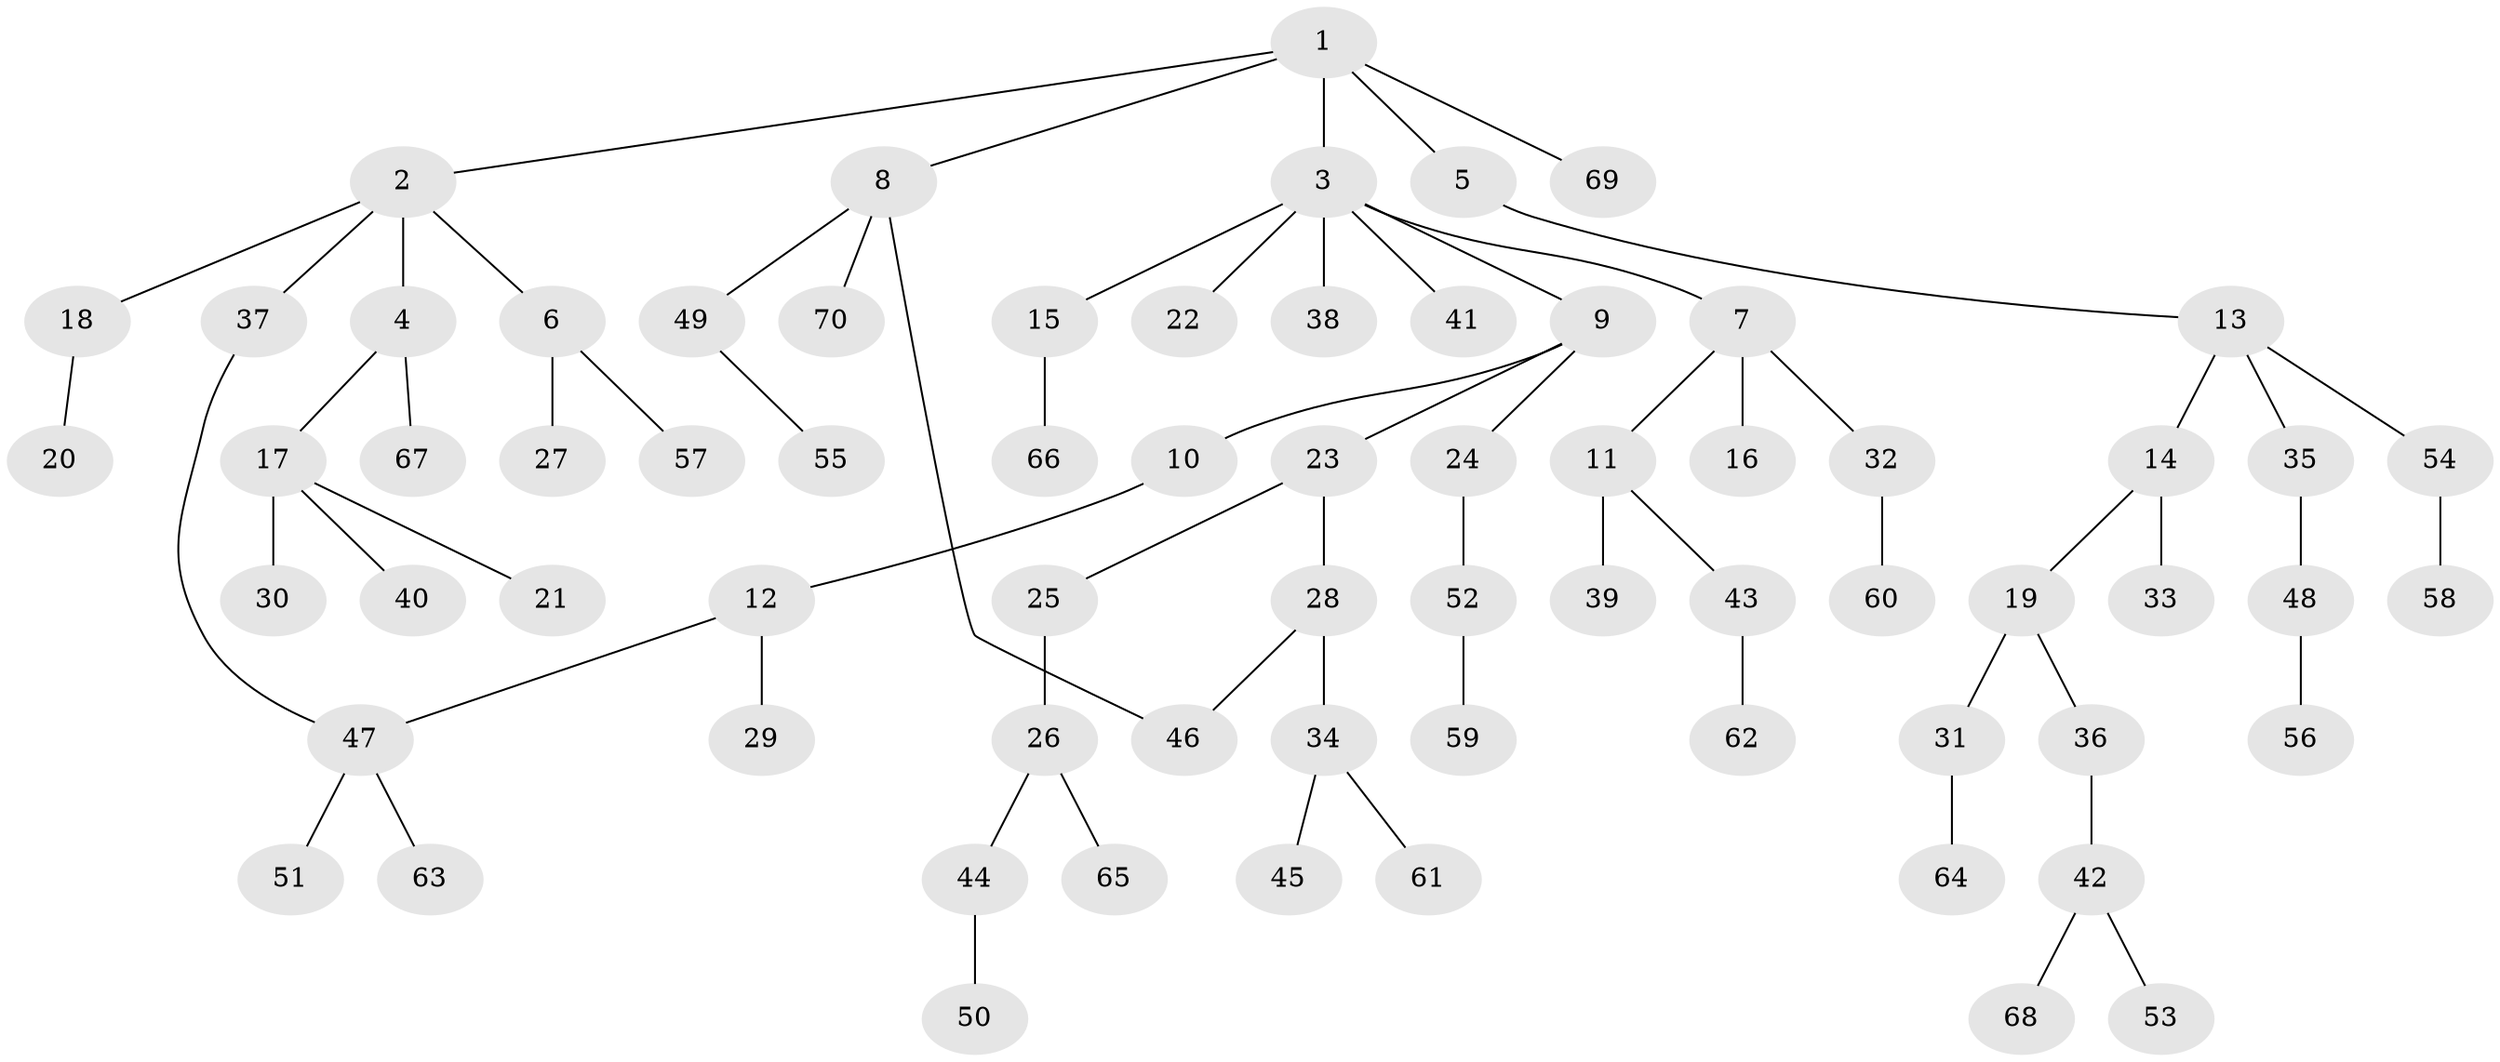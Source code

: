 // Generated by graph-tools (version 1.1) at 2025/34/03/09/25 02:34:28]
// undirected, 70 vertices, 71 edges
graph export_dot {
graph [start="1"]
  node [color=gray90,style=filled];
  1;
  2;
  3;
  4;
  5;
  6;
  7;
  8;
  9;
  10;
  11;
  12;
  13;
  14;
  15;
  16;
  17;
  18;
  19;
  20;
  21;
  22;
  23;
  24;
  25;
  26;
  27;
  28;
  29;
  30;
  31;
  32;
  33;
  34;
  35;
  36;
  37;
  38;
  39;
  40;
  41;
  42;
  43;
  44;
  45;
  46;
  47;
  48;
  49;
  50;
  51;
  52;
  53;
  54;
  55;
  56;
  57;
  58;
  59;
  60;
  61;
  62;
  63;
  64;
  65;
  66;
  67;
  68;
  69;
  70;
  1 -- 2;
  1 -- 3;
  1 -- 5;
  1 -- 8;
  1 -- 69;
  2 -- 4;
  2 -- 6;
  2 -- 18;
  2 -- 37;
  3 -- 7;
  3 -- 9;
  3 -- 15;
  3 -- 22;
  3 -- 38;
  3 -- 41;
  4 -- 17;
  4 -- 67;
  5 -- 13;
  6 -- 27;
  6 -- 57;
  7 -- 11;
  7 -- 16;
  7 -- 32;
  8 -- 46;
  8 -- 49;
  8 -- 70;
  9 -- 10;
  9 -- 23;
  9 -- 24;
  10 -- 12;
  11 -- 39;
  11 -- 43;
  12 -- 29;
  12 -- 47;
  13 -- 14;
  13 -- 35;
  13 -- 54;
  14 -- 19;
  14 -- 33;
  15 -- 66;
  17 -- 21;
  17 -- 30;
  17 -- 40;
  18 -- 20;
  19 -- 31;
  19 -- 36;
  23 -- 25;
  23 -- 28;
  24 -- 52;
  25 -- 26;
  26 -- 44;
  26 -- 65;
  28 -- 34;
  28 -- 46;
  31 -- 64;
  32 -- 60;
  34 -- 45;
  34 -- 61;
  35 -- 48;
  36 -- 42;
  37 -- 47;
  42 -- 53;
  42 -- 68;
  43 -- 62;
  44 -- 50;
  47 -- 51;
  47 -- 63;
  48 -- 56;
  49 -- 55;
  52 -- 59;
  54 -- 58;
}

